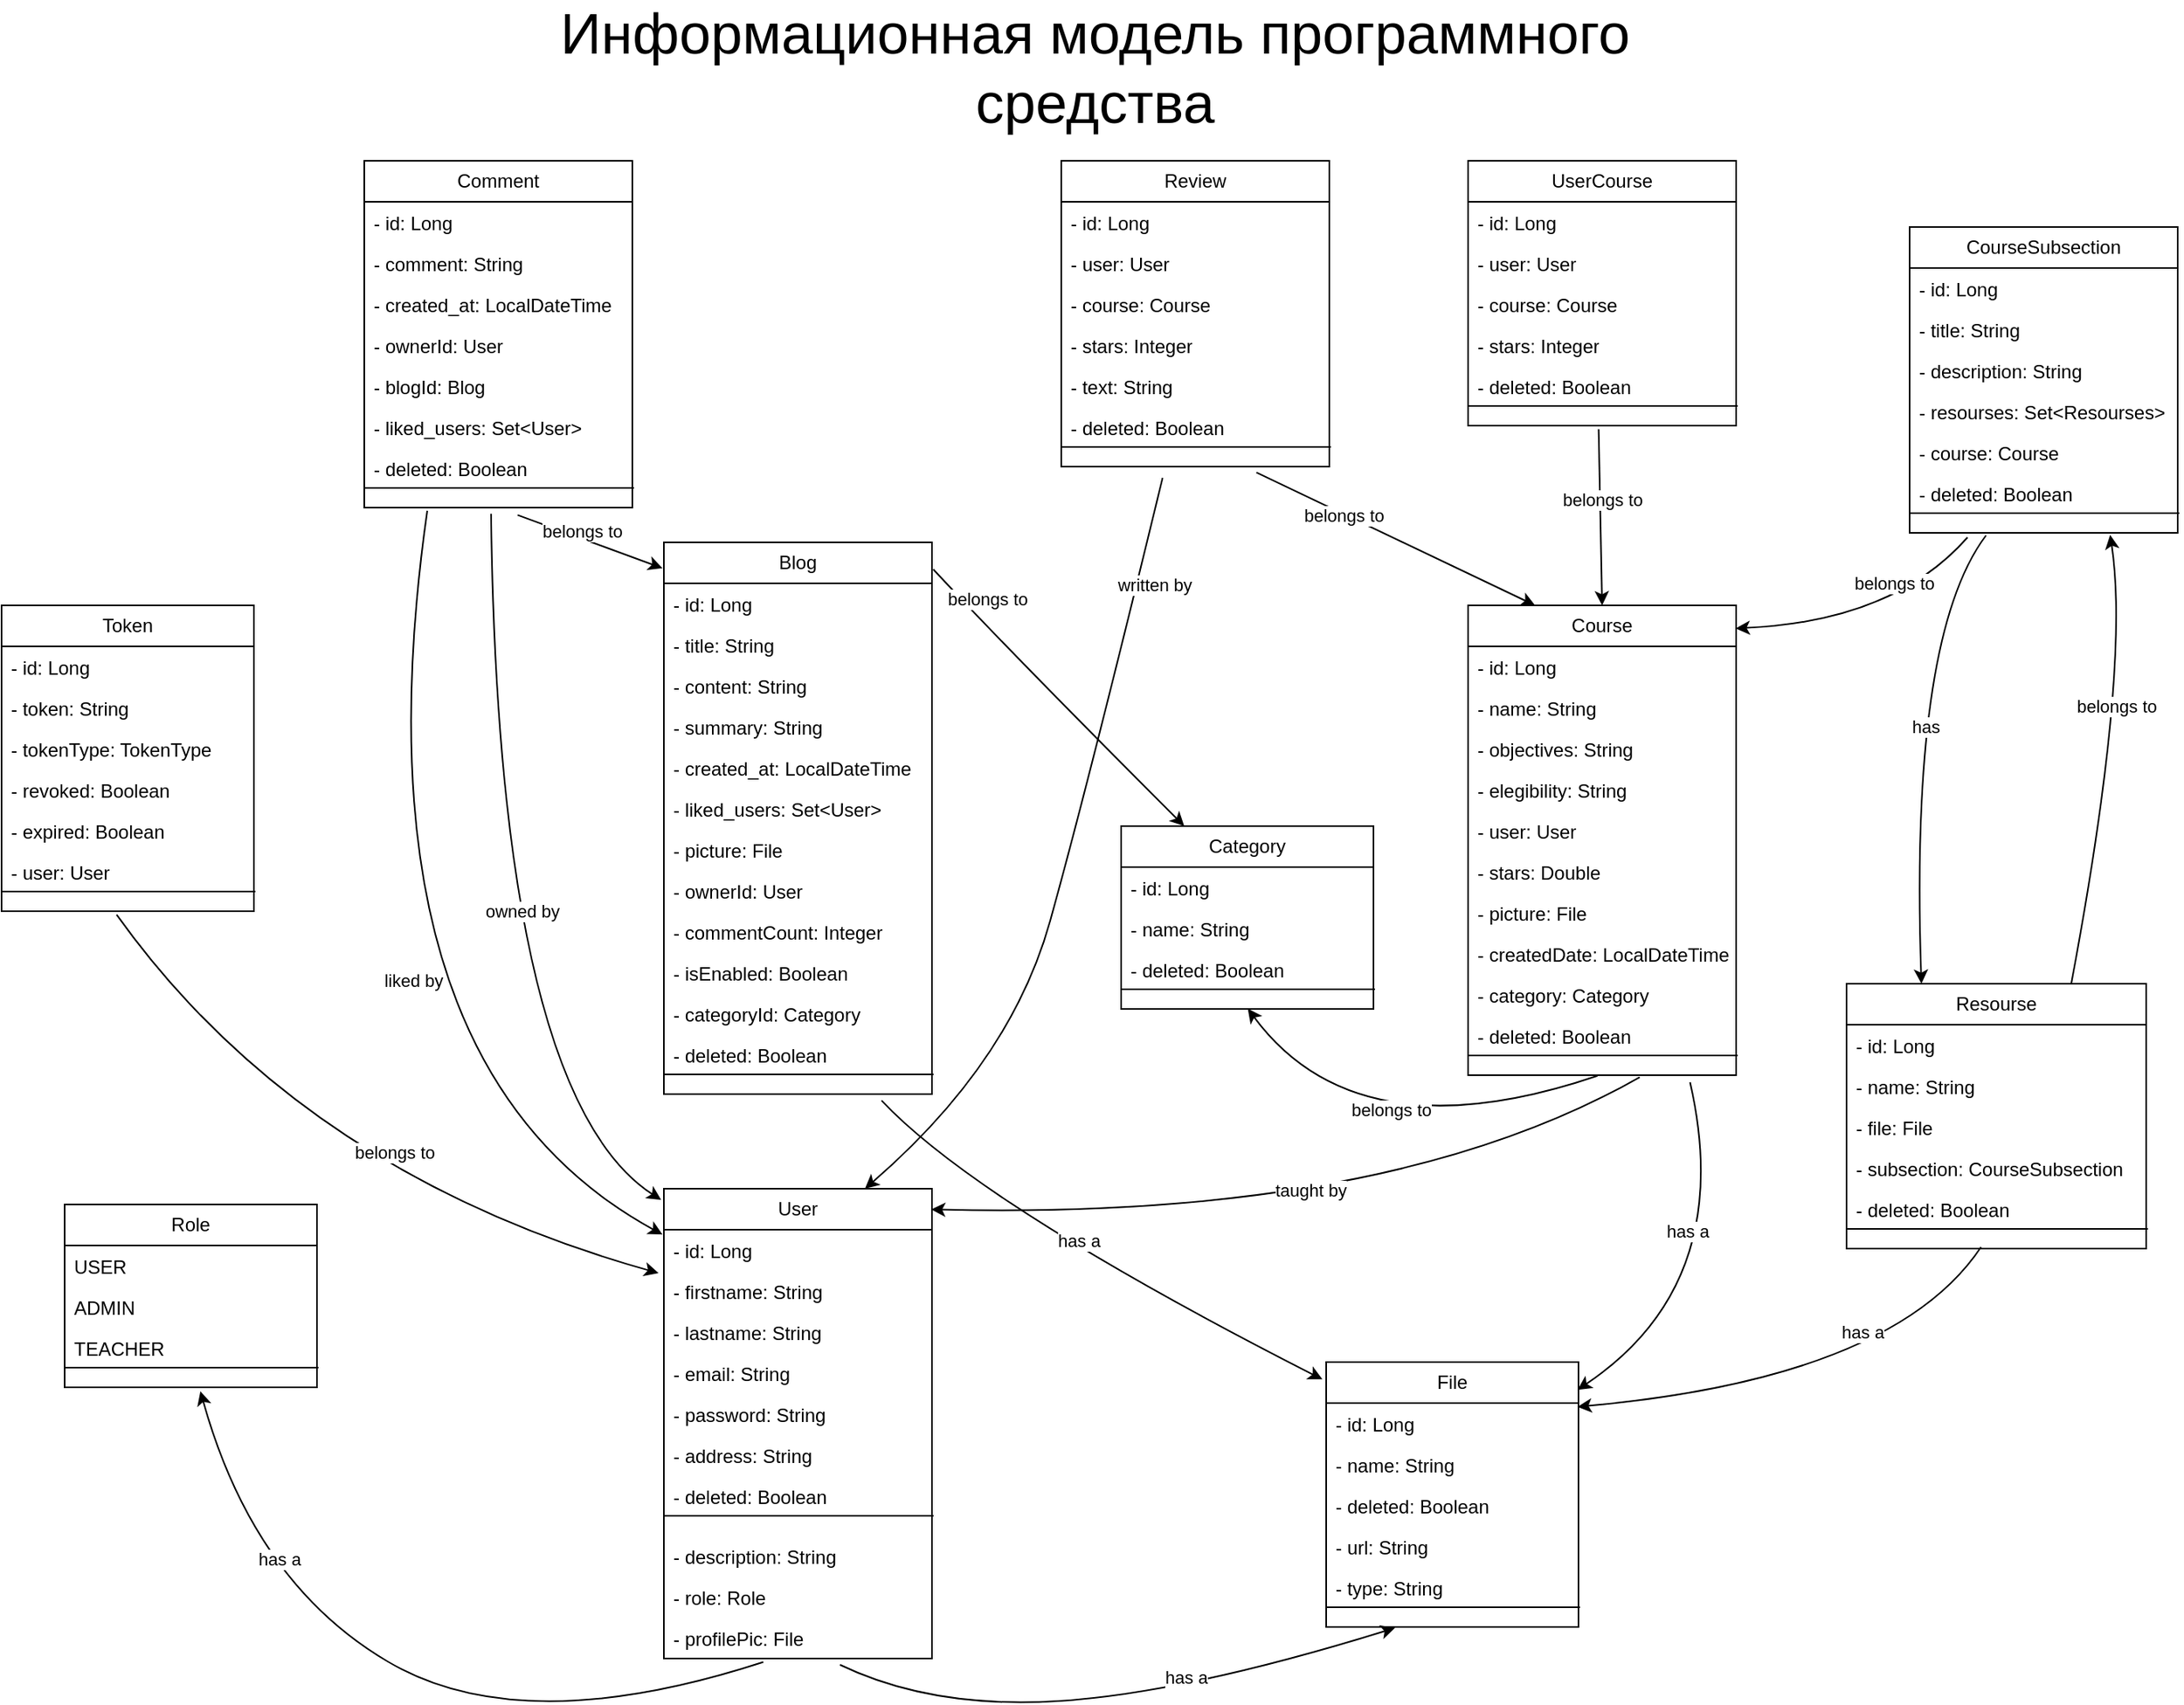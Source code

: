 <mxfile version="24.1.0" type="device">
  <diagram name="Страница — 1" id="KD67WyIvMAkfZxqNQAzJ">
    <mxGraphModel dx="-4707" dy="2298" grid="1" gridSize="10" guides="1" tooltips="1" connect="1" arrows="1" fold="1" page="1" pageScale="1" pageWidth="1654" pageHeight="1169" math="0" shadow="0">
      <root>
        <mxCell id="0" />
        <mxCell id="1" parent="0" />
        <mxCell id="im8YS5Lmia8ZA6nJu8C1-18" value="Comment" style="swimlane;fontStyle=0;childLayout=stackLayout;horizontal=1;startSize=26;fillColor=none;horizontalStack=0;resizeParent=1;resizeParentMax=0;resizeLast=0;collapsible=1;marginBottom=0;whiteSpace=wrap;html=1;" parent="1" vertex="1">
          <mxGeometry x="6980" y="-1042" width="170" height="220" as="geometry" />
        </mxCell>
        <mxCell id="im8YS5Lmia8ZA6nJu8C1-19" value="- id: Long" style="text;strokeColor=none;fillColor=none;align=left;verticalAlign=top;spacingLeft=4;spacingRight=4;overflow=hidden;rotatable=0;points=[[0,0.5],[1,0.5]];portConstraint=eastwest;whiteSpace=wrap;html=1;" parent="im8YS5Lmia8ZA6nJu8C1-18" vertex="1">
          <mxGeometry y="26" width="170" height="26" as="geometry" />
        </mxCell>
        <mxCell id="im8YS5Lmia8ZA6nJu8C1-20" value="- comment: String" style="text;strokeColor=none;fillColor=none;align=left;verticalAlign=top;spacingLeft=4;spacingRight=4;overflow=hidden;rotatable=0;points=[[0,0.5],[1,0.5]];portConstraint=eastwest;whiteSpace=wrap;html=1;" parent="im8YS5Lmia8ZA6nJu8C1-18" vertex="1">
          <mxGeometry y="52" width="170" height="26" as="geometry" />
        </mxCell>
        <mxCell id="im8YS5Lmia8ZA6nJu8C1-21" value="- created_at: LocalDateTime" style="text;strokeColor=none;fillColor=none;align=left;verticalAlign=top;spacingLeft=4;spacingRight=4;overflow=hidden;rotatable=0;points=[[0,0.5],[1,0.5]];portConstraint=eastwest;whiteSpace=wrap;html=1;" parent="im8YS5Lmia8ZA6nJu8C1-18" vertex="1">
          <mxGeometry y="78" width="170" height="26" as="geometry" />
        </mxCell>
        <mxCell id="im8YS5Lmia8ZA6nJu8C1-22" value="- ownerId: User" style="text;strokeColor=none;fillColor=none;align=left;verticalAlign=top;spacingLeft=4;spacingRight=4;overflow=hidden;rotatable=0;points=[[0,0.5],[1,0.5]];portConstraint=eastwest;whiteSpace=wrap;html=1;" parent="im8YS5Lmia8ZA6nJu8C1-18" vertex="1">
          <mxGeometry y="104" width="170" height="26" as="geometry" />
        </mxCell>
        <mxCell id="im8YS5Lmia8ZA6nJu8C1-25" value="- blogId: Blog" style="text;strokeColor=none;fillColor=none;align=left;verticalAlign=top;spacingLeft=4;spacingRight=4;overflow=hidden;rotatable=0;points=[[0,0.5],[1,0.5]];portConstraint=eastwest;whiteSpace=wrap;html=1;" parent="im8YS5Lmia8ZA6nJu8C1-18" vertex="1">
          <mxGeometry y="130" width="170" height="26" as="geometry" />
        </mxCell>
        <mxCell id="im8YS5Lmia8ZA6nJu8C1-26" value="- liked_users: Set&amp;lt;User&amp;gt;" style="text;strokeColor=none;fillColor=none;align=left;verticalAlign=top;spacingLeft=4;spacingRight=4;overflow=hidden;rotatable=0;points=[[0,0.5],[1,0.5]];portConstraint=eastwest;whiteSpace=wrap;html=1;" parent="im8YS5Lmia8ZA6nJu8C1-18" vertex="1">
          <mxGeometry y="156" width="170" height="26" as="geometry" />
        </mxCell>
        <mxCell id="im8YS5Lmia8ZA6nJu8C1-27" value="- deleted: Boolean" style="text;strokeColor=none;fillColor=none;align=left;verticalAlign=top;spacingLeft=4;spacingRight=4;overflow=hidden;rotatable=0;points=[[0,0.5],[1,0.5]];portConstraint=eastwest;whiteSpace=wrap;html=1;" parent="im8YS5Lmia8ZA6nJu8C1-18" vertex="1">
          <mxGeometry y="182" width="170" height="26" as="geometry" />
        </mxCell>
        <mxCell id="im8YS5Lmia8ZA6nJu8C1-143" value="&amp;nbsp;" style="text;strokeColor=none;fillColor=none;align=left;verticalAlign=top;spacingLeft=4;spacingRight=4;overflow=hidden;rotatable=0;points=[[0,0.5],[1,0.5]];portConstraint=eastwest;whiteSpace=wrap;html=1;" parent="im8YS5Lmia8ZA6nJu8C1-18" vertex="1">
          <mxGeometry y="208" width="170" height="12" as="geometry" />
        </mxCell>
        <mxCell id="im8YS5Lmia8ZA6nJu8C1-144" value="" style="endArrow=none;html=1;rounded=0;exitX=-0.001;exitY=-0.045;exitDx=0;exitDy=0;exitPerimeter=0;entryX=1.006;entryY=-0.045;entryDx=0;entryDy=0;entryPerimeter=0;" parent="im8YS5Lmia8ZA6nJu8C1-18" source="im8YS5Lmia8ZA6nJu8C1-143" target="im8YS5Lmia8ZA6nJu8C1-143" edge="1">
          <mxGeometry width="50" height="50" relative="1" as="geometry">
            <mxPoint x="110" y="100" as="sourcePoint" />
            <mxPoint x="160" y="50" as="targetPoint" />
          </mxGeometry>
        </mxCell>
        <mxCell id="im8YS5Lmia8ZA6nJu8C1-140" value="&lt;span style=&quot;font-size: 36px;&quot;&gt;Информационная модель программного средства&lt;/span&gt;" style="text;html=1;align=center;verticalAlign=middle;whiteSpace=wrap;rounded=0;" parent="1" vertex="1">
          <mxGeometry x="7080" y="-1116" width="727" height="30" as="geometry" />
        </mxCell>
        <mxCell id="im8YS5Lmia8ZA6nJu8C1-145" value="Token" style="swimlane;fontStyle=0;childLayout=stackLayout;horizontal=1;startSize=26;fillColor=none;horizontalStack=0;resizeParent=1;resizeParentMax=0;resizeLast=0;collapsible=1;marginBottom=0;whiteSpace=wrap;html=1;" parent="1" vertex="1">
          <mxGeometry x="6750" y="-760" width="160" height="194" as="geometry" />
        </mxCell>
        <mxCell id="im8YS5Lmia8ZA6nJu8C1-146" value="- id: Long" style="text;strokeColor=none;fillColor=none;align=left;verticalAlign=top;spacingLeft=4;spacingRight=4;overflow=hidden;rotatable=0;points=[[0,0.5],[1,0.5]];portConstraint=eastwest;whiteSpace=wrap;html=1;" parent="im8YS5Lmia8ZA6nJu8C1-145" vertex="1">
          <mxGeometry y="26" width="160" height="26" as="geometry" />
        </mxCell>
        <mxCell id="im8YS5Lmia8ZA6nJu8C1-147" value="- token: String" style="text;strokeColor=none;fillColor=none;align=left;verticalAlign=top;spacingLeft=4;spacingRight=4;overflow=hidden;rotatable=0;points=[[0,0.5],[1,0.5]];portConstraint=eastwest;whiteSpace=wrap;html=1;" parent="im8YS5Lmia8ZA6nJu8C1-145" vertex="1">
          <mxGeometry y="52" width="160" height="26" as="geometry" />
        </mxCell>
        <mxCell id="im8YS5Lmia8ZA6nJu8C1-148" value="- tokenType: TokenType" style="text;strokeColor=none;fillColor=none;align=left;verticalAlign=top;spacingLeft=4;spacingRight=4;overflow=hidden;rotatable=0;points=[[0,0.5],[1,0.5]];portConstraint=eastwest;whiteSpace=wrap;html=1;" parent="im8YS5Lmia8ZA6nJu8C1-145" vertex="1">
          <mxGeometry y="78" width="160" height="26" as="geometry" />
        </mxCell>
        <mxCell id="im8YS5Lmia8ZA6nJu8C1-149" value="- revoked: Boolean" style="text;strokeColor=none;fillColor=none;align=left;verticalAlign=top;spacingLeft=4;spacingRight=4;overflow=hidden;rotatable=0;points=[[0,0.5],[1,0.5]];portConstraint=eastwest;whiteSpace=wrap;html=1;" parent="im8YS5Lmia8ZA6nJu8C1-145" vertex="1">
          <mxGeometry y="104" width="160" height="26" as="geometry" />
        </mxCell>
        <mxCell id="im8YS5Lmia8ZA6nJu8C1-150" value="- expired: Boolean" style="text;strokeColor=none;fillColor=none;align=left;verticalAlign=top;spacingLeft=4;spacingRight=4;overflow=hidden;rotatable=0;points=[[0,0.5],[1,0.5]];portConstraint=eastwest;whiteSpace=wrap;html=1;" parent="im8YS5Lmia8ZA6nJu8C1-145" vertex="1">
          <mxGeometry y="130" width="160" height="26" as="geometry" />
        </mxCell>
        <mxCell id="im8YS5Lmia8ZA6nJu8C1-151" value="- user: User" style="text;strokeColor=none;fillColor=none;align=left;verticalAlign=top;spacingLeft=4;spacingRight=4;overflow=hidden;rotatable=0;points=[[0,0.5],[1,0.5]];portConstraint=eastwest;whiteSpace=wrap;html=1;" parent="im8YS5Lmia8ZA6nJu8C1-145" vertex="1">
          <mxGeometry y="156" width="160" height="26" as="geometry" />
        </mxCell>
        <mxCell id="im8YS5Lmia8ZA6nJu8C1-153" value="&amp;nbsp;" style="text;strokeColor=none;fillColor=none;align=left;verticalAlign=top;spacingLeft=4;spacingRight=4;overflow=hidden;rotatable=0;points=[[0,0.5],[1,0.5]];portConstraint=eastwest;whiteSpace=wrap;html=1;" parent="im8YS5Lmia8ZA6nJu8C1-145" vertex="1">
          <mxGeometry y="182" width="160" height="12" as="geometry" />
        </mxCell>
        <mxCell id="im8YS5Lmia8ZA6nJu8C1-154" value="" style="endArrow=none;html=1;rounded=0;exitX=-0.001;exitY=-0.045;exitDx=0;exitDy=0;exitPerimeter=0;entryX=1.006;entryY=-0.045;entryDx=0;entryDy=0;entryPerimeter=0;" parent="im8YS5Lmia8ZA6nJu8C1-145" source="im8YS5Lmia8ZA6nJu8C1-153" target="im8YS5Lmia8ZA6nJu8C1-153" edge="1">
          <mxGeometry width="50" height="50" relative="1" as="geometry">
            <mxPoint x="110" y="100" as="sourcePoint" />
            <mxPoint x="160" y="50" as="targetPoint" />
          </mxGeometry>
        </mxCell>
        <mxCell id="im8YS5Lmia8ZA6nJu8C1-156" value="Blog" style="swimlane;fontStyle=0;childLayout=stackLayout;horizontal=1;startSize=26;fillColor=none;horizontalStack=0;resizeParent=1;resizeParentMax=0;resizeLast=0;collapsible=1;marginBottom=0;whiteSpace=wrap;html=1;" parent="1" vertex="1">
          <mxGeometry x="7170" y="-800" width="170" height="350" as="geometry" />
        </mxCell>
        <mxCell id="im8YS5Lmia8ZA6nJu8C1-157" value="- id: Long" style="text;strokeColor=none;fillColor=none;align=left;verticalAlign=top;spacingLeft=4;spacingRight=4;overflow=hidden;rotatable=0;points=[[0,0.5],[1,0.5]];portConstraint=eastwest;whiteSpace=wrap;html=1;" parent="im8YS5Lmia8ZA6nJu8C1-156" vertex="1">
          <mxGeometry y="26" width="170" height="26" as="geometry" />
        </mxCell>
        <mxCell id="im8YS5Lmia8ZA6nJu8C1-158" value="- title: String" style="text;strokeColor=none;fillColor=none;align=left;verticalAlign=top;spacingLeft=4;spacingRight=4;overflow=hidden;rotatable=0;points=[[0,0.5],[1,0.5]];portConstraint=eastwest;whiteSpace=wrap;html=1;" parent="im8YS5Lmia8ZA6nJu8C1-156" vertex="1">
          <mxGeometry y="52" width="170" height="26" as="geometry" />
        </mxCell>
        <mxCell id="im8YS5Lmia8ZA6nJu8C1-159" value="- content: String" style="text;strokeColor=none;fillColor=none;align=left;verticalAlign=top;spacingLeft=4;spacingRight=4;overflow=hidden;rotatable=0;points=[[0,0.5],[1,0.5]];portConstraint=eastwest;whiteSpace=wrap;html=1;" parent="im8YS5Lmia8ZA6nJu8C1-156" vertex="1">
          <mxGeometry y="78" width="170" height="26" as="geometry" />
        </mxCell>
        <mxCell id="im8YS5Lmia8ZA6nJu8C1-160" value="- summary: String" style="text;strokeColor=none;fillColor=none;align=left;verticalAlign=top;spacingLeft=4;spacingRight=4;overflow=hidden;rotatable=0;points=[[0,0.5],[1,0.5]];portConstraint=eastwest;whiteSpace=wrap;html=1;" parent="im8YS5Lmia8ZA6nJu8C1-156" vertex="1">
          <mxGeometry y="104" width="170" height="26" as="geometry" />
        </mxCell>
        <mxCell id="im8YS5Lmia8ZA6nJu8C1-161" value="- created_at: LocalDateTime" style="text;strokeColor=none;fillColor=none;align=left;verticalAlign=top;spacingLeft=4;spacingRight=4;overflow=hidden;rotatable=0;points=[[0,0.5],[1,0.5]];portConstraint=eastwest;whiteSpace=wrap;html=1;" parent="im8YS5Lmia8ZA6nJu8C1-156" vertex="1">
          <mxGeometry y="130" width="170" height="26" as="geometry" />
        </mxCell>
        <mxCell id="im8YS5Lmia8ZA6nJu8C1-162" value="- liked_users: Set&amp;lt;User&amp;gt;" style="text;strokeColor=none;fillColor=none;align=left;verticalAlign=top;spacingLeft=4;spacingRight=4;overflow=hidden;rotatable=0;points=[[0,0.5],[1,0.5]];portConstraint=eastwest;whiteSpace=wrap;html=1;" parent="im8YS5Lmia8ZA6nJu8C1-156" vertex="1">
          <mxGeometry y="156" width="170" height="26" as="geometry" />
        </mxCell>
        <mxCell id="im8YS5Lmia8ZA6nJu8C1-166" value="- picture: File" style="text;strokeColor=none;fillColor=none;align=left;verticalAlign=top;spacingLeft=4;spacingRight=4;overflow=hidden;rotatable=0;points=[[0,0.5],[1,0.5]];portConstraint=eastwest;whiteSpace=wrap;html=1;" parent="im8YS5Lmia8ZA6nJu8C1-156" vertex="1">
          <mxGeometry y="182" width="170" height="26" as="geometry" />
        </mxCell>
        <mxCell id="im8YS5Lmia8ZA6nJu8C1-167" value="- ownerId: User" style="text;strokeColor=none;fillColor=none;align=left;verticalAlign=top;spacingLeft=4;spacingRight=4;overflow=hidden;rotatable=0;points=[[0,0.5],[1,0.5]];portConstraint=eastwest;whiteSpace=wrap;html=1;" parent="im8YS5Lmia8ZA6nJu8C1-156" vertex="1">
          <mxGeometry y="208" width="170" height="26" as="geometry" />
        </mxCell>
        <mxCell id="im8YS5Lmia8ZA6nJu8C1-170" value="- commentCount: Integer" style="text;strokeColor=none;fillColor=none;align=left;verticalAlign=top;spacingLeft=4;spacingRight=4;overflow=hidden;rotatable=0;points=[[0,0.5],[1,0.5]];portConstraint=eastwest;whiteSpace=wrap;html=1;" parent="im8YS5Lmia8ZA6nJu8C1-156" vertex="1">
          <mxGeometry y="234" width="170" height="26" as="geometry" />
        </mxCell>
        <mxCell id="im8YS5Lmia8ZA6nJu8C1-169" value="- isEnabled: Boolean" style="text;strokeColor=none;fillColor=none;align=left;verticalAlign=top;spacingLeft=4;spacingRight=4;overflow=hidden;rotatable=0;points=[[0,0.5],[1,0.5]];portConstraint=eastwest;whiteSpace=wrap;html=1;" parent="im8YS5Lmia8ZA6nJu8C1-156" vertex="1">
          <mxGeometry y="260" width="170" height="26" as="geometry" />
        </mxCell>
        <mxCell id="im8YS5Lmia8ZA6nJu8C1-168" value="- categoryId: Category" style="text;strokeColor=none;fillColor=none;align=left;verticalAlign=top;spacingLeft=4;spacingRight=4;overflow=hidden;rotatable=0;points=[[0,0.5],[1,0.5]];portConstraint=eastwest;whiteSpace=wrap;html=1;" parent="im8YS5Lmia8ZA6nJu8C1-156" vertex="1">
          <mxGeometry y="286" width="170" height="26" as="geometry" />
        </mxCell>
        <mxCell id="im8YS5Lmia8ZA6nJu8C1-163" value="- deleted: Boolean" style="text;strokeColor=none;fillColor=none;align=left;verticalAlign=top;spacingLeft=4;spacingRight=4;overflow=hidden;rotatable=0;points=[[0,0.5],[1,0.5]];portConstraint=eastwest;whiteSpace=wrap;html=1;" parent="im8YS5Lmia8ZA6nJu8C1-156" vertex="1">
          <mxGeometry y="312" width="170" height="26" as="geometry" />
        </mxCell>
        <mxCell id="im8YS5Lmia8ZA6nJu8C1-164" value="&amp;nbsp;" style="text;strokeColor=none;fillColor=none;align=left;verticalAlign=top;spacingLeft=4;spacingRight=4;overflow=hidden;rotatable=0;points=[[0,0.5],[1,0.5]];portConstraint=eastwest;whiteSpace=wrap;html=1;" parent="im8YS5Lmia8ZA6nJu8C1-156" vertex="1">
          <mxGeometry y="338" width="170" height="12" as="geometry" />
        </mxCell>
        <mxCell id="im8YS5Lmia8ZA6nJu8C1-165" value="" style="endArrow=none;html=1;rounded=0;exitX=-0.001;exitY=-0.045;exitDx=0;exitDy=0;exitPerimeter=0;entryX=1.006;entryY=-0.045;entryDx=0;entryDy=0;entryPerimeter=0;" parent="im8YS5Lmia8ZA6nJu8C1-156" source="im8YS5Lmia8ZA6nJu8C1-164" target="im8YS5Lmia8ZA6nJu8C1-164" edge="1">
          <mxGeometry width="50" height="50" relative="1" as="geometry">
            <mxPoint x="110" y="100" as="sourcePoint" />
            <mxPoint x="160" y="50" as="targetPoint" />
          </mxGeometry>
        </mxCell>
        <mxCell id="im8YS5Lmia8ZA6nJu8C1-172" value="User" style="swimlane;fontStyle=0;childLayout=stackLayout;horizontal=1;startSize=26;fillColor=none;horizontalStack=0;resizeParent=1;resizeParentMax=0;resizeLast=0;collapsible=1;marginBottom=0;whiteSpace=wrap;html=1;" parent="1" vertex="1">
          <mxGeometry x="7170" y="-390" width="170" height="298" as="geometry" />
        </mxCell>
        <mxCell id="im8YS5Lmia8ZA6nJu8C1-173" value="- id: Long" style="text;strokeColor=none;fillColor=none;align=left;verticalAlign=top;spacingLeft=4;spacingRight=4;overflow=hidden;rotatable=0;points=[[0,0.5],[1,0.5]];portConstraint=eastwest;whiteSpace=wrap;html=1;" parent="im8YS5Lmia8ZA6nJu8C1-172" vertex="1">
          <mxGeometry y="26" width="170" height="26" as="geometry" />
        </mxCell>
        <mxCell id="im8YS5Lmia8ZA6nJu8C1-174" value="- firstname: String" style="text;strokeColor=none;fillColor=none;align=left;verticalAlign=top;spacingLeft=4;spacingRight=4;overflow=hidden;rotatable=0;points=[[0,0.5],[1,0.5]];portConstraint=eastwest;whiteSpace=wrap;html=1;" parent="im8YS5Lmia8ZA6nJu8C1-172" vertex="1">
          <mxGeometry y="52" width="170" height="26" as="geometry" />
        </mxCell>
        <mxCell id="im8YS5Lmia8ZA6nJu8C1-175" value="- lastname: String" style="text;strokeColor=none;fillColor=none;align=left;verticalAlign=top;spacingLeft=4;spacingRight=4;overflow=hidden;rotatable=0;points=[[0,0.5],[1,0.5]];portConstraint=eastwest;whiteSpace=wrap;html=1;" parent="im8YS5Lmia8ZA6nJu8C1-172" vertex="1">
          <mxGeometry y="78" width="170" height="26" as="geometry" />
        </mxCell>
        <mxCell id="im8YS5Lmia8ZA6nJu8C1-176" value="- email: String" style="text;strokeColor=none;fillColor=none;align=left;verticalAlign=top;spacingLeft=4;spacingRight=4;overflow=hidden;rotatable=0;points=[[0,0.5],[1,0.5]];portConstraint=eastwest;whiteSpace=wrap;html=1;" parent="im8YS5Lmia8ZA6nJu8C1-172" vertex="1">
          <mxGeometry y="104" width="170" height="26" as="geometry" />
        </mxCell>
        <mxCell id="im8YS5Lmia8ZA6nJu8C1-177" value="- password: String" style="text;strokeColor=none;fillColor=none;align=left;verticalAlign=top;spacingLeft=4;spacingRight=4;overflow=hidden;rotatable=0;points=[[0,0.5],[1,0.5]];portConstraint=eastwest;whiteSpace=wrap;html=1;" parent="im8YS5Lmia8ZA6nJu8C1-172" vertex="1">
          <mxGeometry y="130" width="170" height="26" as="geometry" />
        </mxCell>
        <mxCell id="im8YS5Lmia8ZA6nJu8C1-178" value="- address: String" style="text;strokeColor=none;fillColor=none;align=left;verticalAlign=top;spacingLeft=4;spacingRight=4;overflow=hidden;rotatable=0;points=[[0,0.5],[1,0.5]];portConstraint=eastwest;whiteSpace=wrap;html=1;" parent="im8YS5Lmia8ZA6nJu8C1-172" vertex="1">
          <mxGeometry y="156" width="170" height="26" as="geometry" />
        </mxCell>
        <mxCell id="im8YS5Lmia8ZA6nJu8C1-179" value="- deleted: Boolean" style="text;strokeColor=none;fillColor=none;align=left;verticalAlign=top;spacingLeft=4;spacingRight=4;overflow=hidden;rotatable=0;points=[[0,0.5],[1,0.5]];portConstraint=eastwest;whiteSpace=wrap;html=1;" parent="im8YS5Lmia8ZA6nJu8C1-172" vertex="1">
          <mxGeometry y="182" width="170" height="26" as="geometry" />
        </mxCell>
        <mxCell id="im8YS5Lmia8ZA6nJu8C1-180" value="&amp;nbsp;" style="text;strokeColor=none;fillColor=none;align=left;verticalAlign=top;spacingLeft=4;spacingRight=4;overflow=hidden;rotatable=0;points=[[0,0.5],[1,0.5]];portConstraint=eastwest;whiteSpace=wrap;html=1;" parent="im8YS5Lmia8ZA6nJu8C1-172" vertex="1">
          <mxGeometry y="208" width="170" height="12" as="geometry" />
        </mxCell>
        <mxCell id="im8YS5Lmia8ZA6nJu8C1-181" value="" style="endArrow=none;html=1;rounded=0;exitX=-0.001;exitY=-0.045;exitDx=0;exitDy=0;exitPerimeter=0;entryX=1.006;entryY=-0.045;entryDx=0;entryDy=0;entryPerimeter=0;" parent="im8YS5Lmia8ZA6nJu8C1-172" source="im8YS5Lmia8ZA6nJu8C1-180" target="im8YS5Lmia8ZA6nJu8C1-180" edge="1">
          <mxGeometry width="50" height="50" relative="1" as="geometry">
            <mxPoint x="110" y="100" as="sourcePoint" />
            <mxPoint x="160" y="50" as="targetPoint" />
          </mxGeometry>
        </mxCell>
        <mxCell id="im8YS5Lmia8ZA6nJu8C1-182" value="- description: String" style="text;strokeColor=none;fillColor=none;align=left;verticalAlign=top;spacingLeft=4;spacingRight=4;overflow=hidden;rotatable=0;points=[[0,0.5],[1,0.5]];portConstraint=eastwest;whiteSpace=wrap;html=1;" parent="im8YS5Lmia8ZA6nJu8C1-172" vertex="1">
          <mxGeometry y="220" width="170" height="26" as="geometry" />
        </mxCell>
        <mxCell id="im8YS5Lmia8ZA6nJu8C1-183" value="- role: Role" style="text;strokeColor=none;fillColor=none;align=left;verticalAlign=top;spacingLeft=4;spacingRight=4;overflow=hidden;rotatable=0;points=[[0,0.5],[1,0.5]];portConstraint=eastwest;whiteSpace=wrap;html=1;" parent="im8YS5Lmia8ZA6nJu8C1-172" vertex="1">
          <mxGeometry y="246" width="170" height="26" as="geometry" />
        </mxCell>
        <mxCell id="im8YS5Lmia8ZA6nJu8C1-184" value="- profilePic: File" style="text;strokeColor=none;fillColor=none;align=left;verticalAlign=top;spacingLeft=4;spacingRight=4;overflow=hidden;rotatable=0;points=[[0,0.5],[1,0.5]];portConstraint=eastwest;whiteSpace=wrap;html=1;" parent="im8YS5Lmia8ZA6nJu8C1-172" vertex="1">
          <mxGeometry y="272" width="170" height="26" as="geometry" />
        </mxCell>
        <mxCell id="im8YS5Lmia8ZA6nJu8C1-185" value="Review" style="swimlane;fontStyle=0;childLayout=stackLayout;horizontal=1;startSize=26;fillColor=none;horizontalStack=0;resizeParent=1;resizeParentMax=0;resizeLast=0;collapsible=1;marginBottom=0;whiteSpace=wrap;html=1;" parent="1" vertex="1">
          <mxGeometry x="7422" y="-1042" width="170" height="194" as="geometry" />
        </mxCell>
        <mxCell id="im8YS5Lmia8ZA6nJu8C1-186" value="- id: Long" style="text;strokeColor=none;fillColor=none;align=left;verticalAlign=top;spacingLeft=4;spacingRight=4;overflow=hidden;rotatable=0;points=[[0,0.5],[1,0.5]];portConstraint=eastwest;whiteSpace=wrap;html=1;" parent="im8YS5Lmia8ZA6nJu8C1-185" vertex="1">
          <mxGeometry y="26" width="170" height="26" as="geometry" />
        </mxCell>
        <mxCell id="im8YS5Lmia8ZA6nJu8C1-187" value="- user: User" style="text;strokeColor=none;fillColor=none;align=left;verticalAlign=top;spacingLeft=4;spacingRight=4;overflow=hidden;rotatable=0;points=[[0,0.5],[1,0.5]];portConstraint=eastwest;whiteSpace=wrap;html=1;" parent="im8YS5Lmia8ZA6nJu8C1-185" vertex="1">
          <mxGeometry y="52" width="170" height="26" as="geometry" />
        </mxCell>
        <mxCell id="im8YS5Lmia8ZA6nJu8C1-188" value="- course: Course" style="text;strokeColor=none;fillColor=none;align=left;verticalAlign=top;spacingLeft=4;spacingRight=4;overflow=hidden;rotatable=0;points=[[0,0.5],[1,0.5]];portConstraint=eastwest;whiteSpace=wrap;html=1;" parent="im8YS5Lmia8ZA6nJu8C1-185" vertex="1">
          <mxGeometry y="78" width="170" height="26" as="geometry" />
        </mxCell>
        <mxCell id="im8YS5Lmia8ZA6nJu8C1-189" value="- stars: Integer" style="text;strokeColor=none;fillColor=none;align=left;verticalAlign=top;spacingLeft=4;spacingRight=4;overflow=hidden;rotatable=0;points=[[0,0.5],[1,0.5]];portConstraint=eastwest;whiteSpace=wrap;html=1;" parent="im8YS5Lmia8ZA6nJu8C1-185" vertex="1">
          <mxGeometry y="104" width="170" height="26" as="geometry" />
        </mxCell>
        <mxCell id="im8YS5Lmia8ZA6nJu8C1-190" value="- text: String" style="text;strokeColor=none;fillColor=none;align=left;verticalAlign=top;spacingLeft=4;spacingRight=4;overflow=hidden;rotatable=0;points=[[0,0.5],[1,0.5]];portConstraint=eastwest;whiteSpace=wrap;html=1;" parent="im8YS5Lmia8ZA6nJu8C1-185" vertex="1">
          <mxGeometry y="130" width="170" height="26" as="geometry" />
        </mxCell>
        <mxCell id="im8YS5Lmia8ZA6nJu8C1-192" value="- deleted: Boolean" style="text;strokeColor=none;fillColor=none;align=left;verticalAlign=top;spacingLeft=4;spacingRight=4;overflow=hidden;rotatable=0;points=[[0,0.5],[1,0.5]];portConstraint=eastwest;whiteSpace=wrap;html=1;" parent="im8YS5Lmia8ZA6nJu8C1-185" vertex="1">
          <mxGeometry y="156" width="170" height="26" as="geometry" />
        </mxCell>
        <mxCell id="im8YS5Lmia8ZA6nJu8C1-193" value="&amp;nbsp;" style="text;strokeColor=none;fillColor=none;align=left;verticalAlign=top;spacingLeft=4;spacingRight=4;overflow=hidden;rotatable=0;points=[[0,0.5],[1,0.5]];portConstraint=eastwest;whiteSpace=wrap;html=1;" parent="im8YS5Lmia8ZA6nJu8C1-185" vertex="1">
          <mxGeometry y="182" width="170" height="12" as="geometry" />
        </mxCell>
        <mxCell id="im8YS5Lmia8ZA6nJu8C1-194" value="" style="endArrow=none;html=1;rounded=0;exitX=-0.001;exitY=-0.045;exitDx=0;exitDy=0;exitPerimeter=0;entryX=1.006;entryY=-0.045;entryDx=0;entryDy=0;entryPerimeter=0;" parent="im8YS5Lmia8ZA6nJu8C1-185" source="im8YS5Lmia8ZA6nJu8C1-193" target="im8YS5Lmia8ZA6nJu8C1-193" edge="1">
          <mxGeometry width="50" height="50" relative="1" as="geometry">
            <mxPoint x="110" y="100" as="sourcePoint" />
            <mxPoint x="160" y="50" as="targetPoint" />
          </mxGeometry>
        </mxCell>
        <mxCell id="im8YS5Lmia8ZA6nJu8C1-195" value="UserCourse" style="swimlane;fontStyle=0;childLayout=stackLayout;horizontal=1;startSize=26;fillColor=none;horizontalStack=0;resizeParent=1;resizeParentMax=0;resizeLast=0;collapsible=1;marginBottom=0;whiteSpace=wrap;html=1;" parent="1" vertex="1">
          <mxGeometry x="7680" y="-1042" width="170" height="168" as="geometry" />
        </mxCell>
        <mxCell id="im8YS5Lmia8ZA6nJu8C1-196" value="- id: Long" style="text;strokeColor=none;fillColor=none;align=left;verticalAlign=top;spacingLeft=4;spacingRight=4;overflow=hidden;rotatable=0;points=[[0,0.5],[1,0.5]];portConstraint=eastwest;whiteSpace=wrap;html=1;" parent="im8YS5Lmia8ZA6nJu8C1-195" vertex="1">
          <mxGeometry y="26" width="170" height="26" as="geometry" />
        </mxCell>
        <mxCell id="im8YS5Lmia8ZA6nJu8C1-197" value="- user: User" style="text;strokeColor=none;fillColor=none;align=left;verticalAlign=top;spacingLeft=4;spacingRight=4;overflow=hidden;rotatable=0;points=[[0,0.5],[1,0.5]];portConstraint=eastwest;whiteSpace=wrap;html=1;" parent="im8YS5Lmia8ZA6nJu8C1-195" vertex="1">
          <mxGeometry y="52" width="170" height="26" as="geometry" />
        </mxCell>
        <mxCell id="im8YS5Lmia8ZA6nJu8C1-198" value="- course: Course" style="text;strokeColor=none;fillColor=none;align=left;verticalAlign=top;spacingLeft=4;spacingRight=4;overflow=hidden;rotatable=0;points=[[0,0.5],[1,0.5]];portConstraint=eastwest;whiteSpace=wrap;html=1;" parent="im8YS5Lmia8ZA6nJu8C1-195" vertex="1">
          <mxGeometry y="78" width="170" height="26" as="geometry" />
        </mxCell>
        <mxCell id="im8YS5Lmia8ZA6nJu8C1-199" value="- stars: Integer" style="text;strokeColor=none;fillColor=none;align=left;verticalAlign=top;spacingLeft=4;spacingRight=4;overflow=hidden;rotatable=0;points=[[0,0.5],[1,0.5]];portConstraint=eastwest;whiteSpace=wrap;html=1;" parent="im8YS5Lmia8ZA6nJu8C1-195" vertex="1">
          <mxGeometry y="104" width="170" height="26" as="geometry" />
        </mxCell>
        <mxCell id="im8YS5Lmia8ZA6nJu8C1-201" value="- deleted: Boolean" style="text;strokeColor=none;fillColor=none;align=left;verticalAlign=top;spacingLeft=4;spacingRight=4;overflow=hidden;rotatable=0;points=[[0,0.5],[1,0.5]];portConstraint=eastwest;whiteSpace=wrap;html=1;" parent="im8YS5Lmia8ZA6nJu8C1-195" vertex="1">
          <mxGeometry y="130" width="170" height="26" as="geometry" />
        </mxCell>
        <mxCell id="im8YS5Lmia8ZA6nJu8C1-202" value="&amp;nbsp;" style="text;strokeColor=none;fillColor=none;align=left;verticalAlign=top;spacingLeft=4;spacingRight=4;overflow=hidden;rotatable=0;points=[[0,0.5],[1,0.5]];portConstraint=eastwest;whiteSpace=wrap;html=1;" parent="im8YS5Lmia8ZA6nJu8C1-195" vertex="1">
          <mxGeometry y="156" width="170" height="12" as="geometry" />
        </mxCell>
        <mxCell id="im8YS5Lmia8ZA6nJu8C1-203" value="" style="endArrow=none;html=1;rounded=0;exitX=-0.001;exitY=-0.045;exitDx=0;exitDy=0;exitPerimeter=0;entryX=1.006;entryY=-0.045;entryDx=0;entryDy=0;entryPerimeter=0;" parent="im8YS5Lmia8ZA6nJu8C1-195" source="im8YS5Lmia8ZA6nJu8C1-202" target="im8YS5Lmia8ZA6nJu8C1-202" edge="1">
          <mxGeometry width="50" height="50" relative="1" as="geometry">
            <mxPoint x="110" y="100" as="sourcePoint" />
            <mxPoint x="160" y="50" as="targetPoint" />
          </mxGeometry>
        </mxCell>
        <mxCell id="im8YS5Lmia8ZA6nJu8C1-204" value="Role" style="swimlane;fontStyle=0;childLayout=stackLayout;horizontal=1;startSize=26;fillColor=none;horizontalStack=0;resizeParent=1;resizeParentMax=0;resizeLast=0;collapsible=1;marginBottom=0;whiteSpace=wrap;html=1;" parent="1" vertex="1">
          <mxGeometry x="6790" y="-380" width="160" height="116" as="geometry" />
        </mxCell>
        <mxCell id="im8YS5Lmia8ZA6nJu8C1-205" value="USER" style="text;strokeColor=none;fillColor=none;align=left;verticalAlign=top;spacingLeft=4;spacingRight=4;overflow=hidden;rotatable=0;points=[[0,0.5],[1,0.5]];portConstraint=eastwest;whiteSpace=wrap;html=1;" parent="im8YS5Lmia8ZA6nJu8C1-204" vertex="1">
          <mxGeometry y="26" width="160" height="26" as="geometry" />
        </mxCell>
        <mxCell id="im8YS5Lmia8ZA6nJu8C1-206" value="ADMIN" style="text;strokeColor=none;fillColor=none;align=left;verticalAlign=top;spacingLeft=4;spacingRight=4;overflow=hidden;rotatable=0;points=[[0,0.5],[1,0.5]];portConstraint=eastwest;whiteSpace=wrap;html=1;" parent="im8YS5Lmia8ZA6nJu8C1-204" vertex="1">
          <mxGeometry y="52" width="160" height="26" as="geometry" />
        </mxCell>
        <mxCell id="im8YS5Lmia8ZA6nJu8C1-207" value="TEACHER" style="text;strokeColor=none;fillColor=none;align=left;verticalAlign=top;spacingLeft=4;spacingRight=4;overflow=hidden;rotatable=0;points=[[0,0.5],[1,0.5]];portConstraint=eastwest;whiteSpace=wrap;html=1;" parent="im8YS5Lmia8ZA6nJu8C1-204" vertex="1">
          <mxGeometry y="78" width="160" height="26" as="geometry" />
        </mxCell>
        <mxCell id="im8YS5Lmia8ZA6nJu8C1-211" value="&amp;nbsp;" style="text;strokeColor=none;fillColor=none;align=left;verticalAlign=top;spacingLeft=4;spacingRight=4;overflow=hidden;rotatable=0;points=[[0,0.5],[1,0.5]];portConstraint=eastwest;whiteSpace=wrap;html=1;" parent="im8YS5Lmia8ZA6nJu8C1-204" vertex="1">
          <mxGeometry y="104" width="160" height="12" as="geometry" />
        </mxCell>
        <mxCell id="im8YS5Lmia8ZA6nJu8C1-212" value="" style="endArrow=none;html=1;rounded=0;exitX=-0.001;exitY=-0.045;exitDx=0;exitDy=0;exitPerimeter=0;entryX=1.006;entryY=-0.045;entryDx=0;entryDy=0;entryPerimeter=0;" parent="im8YS5Lmia8ZA6nJu8C1-204" source="im8YS5Lmia8ZA6nJu8C1-211" target="im8YS5Lmia8ZA6nJu8C1-211" edge="1">
          <mxGeometry width="50" height="50" relative="1" as="geometry">
            <mxPoint x="110" y="100" as="sourcePoint" />
            <mxPoint x="160" y="50" as="targetPoint" />
          </mxGeometry>
        </mxCell>
        <mxCell id="im8YS5Lmia8ZA6nJu8C1-213" value="Course" style="swimlane;fontStyle=0;childLayout=stackLayout;horizontal=1;startSize=26;fillColor=none;horizontalStack=0;resizeParent=1;resizeParentMax=0;resizeLast=0;collapsible=1;marginBottom=0;whiteSpace=wrap;html=1;" parent="1" vertex="1">
          <mxGeometry x="7680" y="-760" width="170" height="298" as="geometry" />
        </mxCell>
        <mxCell id="im8YS5Lmia8ZA6nJu8C1-214" value="- id: Long" style="text;strokeColor=none;fillColor=none;align=left;verticalAlign=top;spacingLeft=4;spacingRight=4;overflow=hidden;rotatable=0;points=[[0,0.5],[1,0.5]];portConstraint=eastwest;whiteSpace=wrap;html=1;" parent="im8YS5Lmia8ZA6nJu8C1-213" vertex="1">
          <mxGeometry y="26" width="170" height="26" as="geometry" />
        </mxCell>
        <mxCell id="im8YS5Lmia8ZA6nJu8C1-215" value="- name: String" style="text;strokeColor=none;fillColor=none;align=left;verticalAlign=top;spacingLeft=4;spacingRight=4;overflow=hidden;rotatable=0;points=[[0,0.5],[1,0.5]];portConstraint=eastwest;whiteSpace=wrap;html=1;" parent="im8YS5Lmia8ZA6nJu8C1-213" vertex="1">
          <mxGeometry y="52" width="170" height="26" as="geometry" />
        </mxCell>
        <mxCell id="im8YS5Lmia8ZA6nJu8C1-216" value="- objectives: String" style="text;strokeColor=none;fillColor=none;align=left;verticalAlign=top;spacingLeft=4;spacingRight=4;overflow=hidden;rotatable=0;points=[[0,0.5],[1,0.5]];portConstraint=eastwest;whiteSpace=wrap;html=1;" parent="im8YS5Lmia8ZA6nJu8C1-213" vertex="1">
          <mxGeometry y="78" width="170" height="26" as="geometry" />
        </mxCell>
        <mxCell id="im8YS5Lmia8ZA6nJu8C1-217" value="- elegibility: String" style="text;strokeColor=none;fillColor=none;align=left;verticalAlign=top;spacingLeft=4;spacingRight=4;overflow=hidden;rotatable=0;points=[[0,0.5],[1,0.5]];portConstraint=eastwest;whiteSpace=wrap;html=1;" parent="im8YS5Lmia8ZA6nJu8C1-213" vertex="1">
          <mxGeometry y="104" width="170" height="26" as="geometry" />
        </mxCell>
        <mxCell id="im8YS5Lmia8ZA6nJu8C1-218" value="- user: User" style="text;strokeColor=none;fillColor=none;align=left;verticalAlign=top;spacingLeft=4;spacingRight=4;overflow=hidden;rotatable=0;points=[[0,0.5],[1,0.5]];portConstraint=eastwest;whiteSpace=wrap;html=1;" parent="im8YS5Lmia8ZA6nJu8C1-213" vertex="1">
          <mxGeometry y="130" width="170" height="26" as="geometry" />
        </mxCell>
        <mxCell id="im8YS5Lmia8ZA6nJu8C1-223" value="- stars: Double" style="text;strokeColor=none;fillColor=none;align=left;verticalAlign=top;spacingLeft=4;spacingRight=4;overflow=hidden;rotatable=0;points=[[0,0.5],[1,0.5]];portConstraint=eastwest;whiteSpace=wrap;html=1;" parent="im8YS5Lmia8ZA6nJu8C1-213" vertex="1">
          <mxGeometry y="156" width="170" height="26" as="geometry" />
        </mxCell>
        <mxCell id="im8YS5Lmia8ZA6nJu8C1-225" value="- picture: File" style="text;strokeColor=none;fillColor=none;align=left;verticalAlign=top;spacingLeft=4;spacingRight=4;overflow=hidden;rotatable=0;points=[[0,0.5],[1,0.5]];portConstraint=eastwest;whiteSpace=wrap;html=1;" parent="im8YS5Lmia8ZA6nJu8C1-213" vertex="1">
          <mxGeometry y="182" width="170" height="26" as="geometry" />
        </mxCell>
        <mxCell id="im8YS5Lmia8ZA6nJu8C1-224" value="- createdDate: LocalDateTime" style="text;strokeColor=none;fillColor=none;align=left;verticalAlign=top;spacingLeft=4;spacingRight=4;overflow=hidden;rotatable=0;points=[[0,0.5],[1,0.5]];portConstraint=eastwest;whiteSpace=wrap;html=1;" parent="im8YS5Lmia8ZA6nJu8C1-213" vertex="1">
          <mxGeometry y="208" width="170" height="26" as="geometry" />
        </mxCell>
        <mxCell id="im8YS5Lmia8ZA6nJu8C1-219" value="- category: Category" style="text;strokeColor=none;fillColor=none;align=left;verticalAlign=top;spacingLeft=4;spacingRight=4;overflow=hidden;rotatable=0;points=[[0,0.5],[1,0.5]];portConstraint=eastwest;whiteSpace=wrap;html=1;" parent="im8YS5Lmia8ZA6nJu8C1-213" vertex="1">
          <mxGeometry y="234" width="170" height="26" as="geometry" />
        </mxCell>
        <mxCell id="im8YS5Lmia8ZA6nJu8C1-220" value="- deleted: Boolean" style="text;strokeColor=none;fillColor=none;align=left;verticalAlign=top;spacingLeft=4;spacingRight=4;overflow=hidden;rotatable=0;points=[[0,0.5],[1,0.5]];portConstraint=eastwest;whiteSpace=wrap;html=1;" parent="im8YS5Lmia8ZA6nJu8C1-213" vertex="1">
          <mxGeometry y="260" width="170" height="26" as="geometry" />
        </mxCell>
        <mxCell id="im8YS5Lmia8ZA6nJu8C1-221" value="&amp;nbsp;" style="text;strokeColor=none;fillColor=none;align=left;verticalAlign=top;spacingLeft=4;spacingRight=4;overflow=hidden;rotatable=0;points=[[0,0.5],[1,0.5]];portConstraint=eastwest;whiteSpace=wrap;html=1;" parent="im8YS5Lmia8ZA6nJu8C1-213" vertex="1">
          <mxGeometry y="286" width="170" height="12" as="geometry" />
        </mxCell>
        <mxCell id="im8YS5Lmia8ZA6nJu8C1-222" value="" style="endArrow=none;html=1;rounded=0;exitX=-0.001;exitY=-0.045;exitDx=0;exitDy=0;exitPerimeter=0;entryX=1.006;entryY=-0.045;entryDx=0;entryDy=0;entryPerimeter=0;" parent="im8YS5Lmia8ZA6nJu8C1-213" source="im8YS5Lmia8ZA6nJu8C1-221" target="im8YS5Lmia8ZA6nJu8C1-221" edge="1">
          <mxGeometry width="50" height="50" relative="1" as="geometry">
            <mxPoint x="110" y="100" as="sourcePoint" />
            <mxPoint x="160" y="50" as="targetPoint" />
          </mxGeometry>
        </mxCell>
        <mxCell id="im8YS5Lmia8ZA6nJu8C1-226" value="Category" style="swimlane;fontStyle=0;childLayout=stackLayout;horizontal=1;startSize=26;fillColor=none;horizontalStack=0;resizeParent=1;resizeParentMax=0;resizeLast=0;collapsible=1;marginBottom=0;whiteSpace=wrap;html=1;" parent="1" vertex="1">
          <mxGeometry x="7460" y="-620" width="160" height="116" as="geometry" />
        </mxCell>
        <mxCell id="im8YS5Lmia8ZA6nJu8C1-227" value="- id: Long" style="text;strokeColor=none;fillColor=none;align=left;verticalAlign=top;spacingLeft=4;spacingRight=4;overflow=hidden;rotatable=0;points=[[0,0.5],[1,0.5]];portConstraint=eastwest;whiteSpace=wrap;html=1;" parent="im8YS5Lmia8ZA6nJu8C1-226" vertex="1">
          <mxGeometry y="26" width="160" height="26" as="geometry" />
        </mxCell>
        <mxCell id="im8YS5Lmia8ZA6nJu8C1-228" value="- name: String" style="text;strokeColor=none;fillColor=none;align=left;verticalAlign=top;spacingLeft=4;spacingRight=4;overflow=hidden;rotatable=0;points=[[0,0.5],[1,0.5]];portConstraint=eastwest;whiteSpace=wrap;html=1;" parent="im8YS5Lmia8ZA6nJu8C1-226" vertex="1">
          <mxGeometry y="52" width="160" height="26" as="geometry" />
        </mxCell>
        <mxCell id="im8YS5Lmia8ZA6nJu8C1-229" value="- deleted: Boolean" style="text;strokeColor=none;fillColor=none;align=left;verticalAlign=top;spacingLeft=4;spacingRight=4;overflow=hidden;rotatable=0;points=[[0,0.5],[1,0.5]];portConstraint=eastwest;whiteSpace=wrap;html=1;" parent="im8YS5Lmia8ZA6nJu8C1-226" vertex="1">
          <mxGeometry y="78" width="160" height="26" as="geometry" />
        </mxCell>
        <mxCell id="im8YS5Lmia8ZA6nJu8C1-230" value="&amp;nbsp;" style="text;strokeColor=none;fillColor=none;align=left;verticalAlign=top;spacingLeft=4;spacingRight=4;overflow=hidden;rotatable=0;points=[[0,0.5],[1,0.5]];portConstraint=eastwest;whiteSpace=wrap;html=1;" parent="im8YS5Lmia8ZA6nJu8C1-226" vertex="1">
          <mxGeometry y="104" width="160" height="12" as="geometry" />
        </mxCell>
        <mxCell id="im8YS5Lmia8ZA6nJu8C1-231" value="" style="endArrow=none;html=1;rounded=0;exitX=-0.001;exitY=-0.045;exitDx=0;exitDy=0;exitPerimeter=0;entryX=1.006;entryY=-0.045;entryDx=0;entryDy=0;entryPerimeter=0;" parent="im8YS5Lmia8ZA6nJu8C1-226" source="im8YS5Lmia8ZA6nJu8C1-230" target="im8YS5Lmia8ZA6nJu8C1-230" edge="1">
          <mxGeometry width="50" height="50" relative="1" as="geometry">
            <mxPoint x="110" y="100" as="sourcePoint" />
            <mxPoint x="160" y="50" as="targetPoint" />
          </mxGeometry>
        </mxCell>
        <mxCell id="im8YS5Lmia8ZA6nJu8C1-232" value="File" style="swimlane;fontStyle=0;childLayout=stackLayout;horizontal=1;startSize=26;fillColor=none;horizontalStack=0;resizeParent=1;resizeParentMax=0;resizeLast=0;collapsible=1;marginBottom=0;whiteSpace=wrap;html=1;" parent="1" vertex="1">
          <mxGeometry x="7590" y="-280" width="160" height="168" as="geometry" />
        </mxCell>
        <mxCell id="im8YS5Lmia8ZA6nJu8C1-233" value="- id: Long" style="text;strokeColor=none;fillColor=none;align=left;verticalAlign=top;spacingLeft=4;spacingRight=4;overflow=hidden;rotatable=0;points=[[0,0.5],[1,0.5]];portConstraint=eastwest;whiteSpace=wrap;html=1;" parent="im8YS5Lmia8ZA6nJu8C1-232" vertex="1">
          <mxGeometry y="26" width="160" height="26" as="geometry" />
        </mxCell>
        <mxCell id="im8YS5Lmia8ZA6nJu8C1-234" value="- name: String" style="text;strokeColor=none;fillColor=none;align=left;verticalAlign=top;spacingLeft=4;spacingRight=4;overflow=hidden;rotatable=0;points=[[0,0.5],[1,0.5]];portConstraint=eastwest;whiteSpace=wrap;html=1;" parent="im8YS5Lmia8ZA6nJu8C1-232" vertex="1">
          <mxGeometry y="52" width="160" height="26" as="geometry" />
        </mxCell>
        <mxCell id="im8YS5Lmia8ZA6nJu8C1-235" value="- deleted: Boolean" style="text;strokeColor=none;fillColor=none;align=left;verticalAlign=top;spacingLeft=4;spacingRight=4;overflow=hidden;rotatable=0;points=[[0,0.5],[1,0.5]];portConstraint=eastwest;whiteSpace=wrap;html=1;" parent="im8YS5Lmia8ZA6nJu8C1-232" vertex="1">
          <mxGeometry y="78" width="160" height="26" as="geometry" />
        </mxCell>
        <mxCell id="im8YS5Lmia8ZA6nJu8C1-238" value="- url: String" style="text;strokeColor=none;fillColor=none;align=left;verticalAlign=top;spacingLeft=4;spacingRight=4;overflow=hidden;rotatable=0;points=[[0,0.5],[1,0.5]];portConstraint=eastwest;whiteSpace=wrap;html=1;" parent="im8YS5Lmia8ZA6nJu8C1-232" vertex="1">
          <mxGeometry y="104" width="160" height="26" as="geometry" />
        </mxCell>
        <mxCell id="im8YS5Lmia8ZA6nJu8C1-239" value="- type: String" style="text;strokeColor=none;fillColor=none;align=left;verticalAlign=top;spacingLeft=4;spacingRight=4;overflow=hidden;rotatable=0;points=[[0,0.5],[1,0.5]];portConstraint=eastwest;whiteSpace=wrap;html=1;" parent="im8YS5Lmia8ZA6nJu8C1-232" vertex="1">
          <mxGeometry y="130" width="160" height="26" as="geometry" />
        </mxCell>
        <mxCell id="im8YS5Lmia8ZA6nJu8C1-236" value="&amp;nbsp;" style="text;strokeColor=none;fillColor=none;align=left;verticalAlign=top;spacingLeft=4;spacingRight=4;overflow=hidden;rotatable=0;points=[[0,0.5],[1,0.5]];portConstraint=eastwest;whiteSpace=wrap;html=1;" parent="im8YS5Lmia8ZA6nJu8C1-232" vertex="1">
          <mxGeometry y="156" width="160" height="12" as="geometry" />
        </mxCell>
        <mxCell id="im8YS5Lmia8ZA6nJu8C1-237" value="" style="endArrow=none;html=1;rounded=0;exitX=-0.001;exitY=-0.045;exitDx=0;exitDy=0;exitPerimeter=0;entryX=1.006;entryY=-0.045;entryDx=0;entryDy=0;entryPerimeter=0;" parent="im8YS5Lmia8ZA6nJu8C1-232" source="im8YS5Lmia8ZA6nJu8C1-236" target="im8YS5Lmia8ZA6nJu8C1-236" edge="1">
          <mxGeometry width="50" height="50" relative="1" as="geometry">
            <mxPoint x="110" y="100" as="sourcePoint" />
            <mxPoint x="160" y="50" as="targetPoint" />
          </mxGeometry>
        </mxCell>
        <mxCell id="im8YS5Lmia8ZA6nJu8C1-240" value="CourseSubsection" style="swimlane;fontStyle=0;childLayout=stackLayout;horizontal=1;startSize=26;fillColor=none;horizontalStack=0;resizeParent=1;resizeParentMax=0;resizeLast=0;collapsible=1;marginBottom=0;whiteSpace=wrap;html=1;" parent="1" vertex="1">
          <mxGeometry x="7960" y="-1000" width="170" height="194" as="geometry" />
        </mxCell>
        <mxCell id="im8YS5Lmia8ZA6nJu8C1-241" value="- id: Long" style="text;strokeColor=none;fillColor=none;align=left;verticalAlign=top;spacingLeft=4;spacingRight=4;overflow=hidden;rotatable=0;points=[[0,0.5],[1,0.5]];portConstraint=eastwest;whiteSpace=wrap;html=1;" parent="im8YS5Lmia8ZA6nJu8C1-240" vertex="1">
          <mxGeometry y="26" width="170" height="26" as="geometry" />
        </mxCell>
        <mxCell id="im8YS5Lmia8ZA6nJu8C1-242" value="- title: String" style="text;strokeColor=none;fillColor=none;align=left;verticalAlign=top;spacingLeft=4;spacingRight=4;overflow=hidden;rotatable=0;points=[[0,0.5],[1,0.5]];portConstraint=eastwest;whiteSpace=wrap;html=1;" parent="im8YS5Lmia8ZA6nJu8C1-240" vertex="1">
          <mxGeometry y="52" width="170" height="26" as="geometry" />
        </mxCell>
        <mxCell id="im8YS5Lmia8ZA6nJu8C1-243" value="- description: String" style="text;strokeColor=none;fillColor=none;align=left;verticalAlign=top;spacingLeft=4;spacingRight=4;overflow=hidden;rotatable=0;points=[[0,0.5],[1,0.5]];portConstraint=eastwest;whiteSpace=wrap;html=1;" parent="im8YS5Lmia8ZA6nJu8C1-240" vertex="1">
          <mxGeometry y="78" width="170" height="26" as="geometry" />
        </mxCell>
        <mxCell id="im8YS5Lmia8ZA6nJu8C1-244" value="- resourses: Set&amp;lt;Resourses&amp;gt;" style="text;strokeColor=none;fillColor=none;align=left;verticalAlign=top;spacingLeft=4;spacingRight=4;overflow=hidden;rotatable=0;points=[[0,0.5],[1,0.5]];portConstraint=eastwest;whiteSpace=wrap;html=1;" parent="im8YS5Lmia8ZA6nJu8C1-240" vertex="1">
          <mxGeometry y="104" width="170" height="26" as="geometry" />
        </mxCell>
        <mxCell id="im8YS5Lmia8ZA6nJu8C1-248" value="- course: Course" style="text;strokeColor=none;fillColor=none;align=left;verticalAlign=top;spacingLeft=4;spacingRight=4;overflow=hidden;rotatable=0;points=[[0,0.5],[1,0.5]];portConstraint=eastwest;whiteSpace=wrap;html=1;" parent="im8YS5Lmia8ZA6nJu8C1-240" vertex="1">
          <mxGeometry y="130" width="170" height="26" as="geometry" />
        </mxCell>
        <mxCell id="im8YS5Lmia8ZA6nJu8C1-245" value="- deleted: Boolean" style="text;strokeColor=none;fillColor=none;align=left;verticalAlign=top;spacingLeft=4;spacingRight=4;overflow=hidden;rotatable=0;points=[[0,0.5],[1,0.5]];portConstraint=eastwest;whiteSpace=wrap;html=1;" parent="im8YS5Lmia8ZA6nJu8C1-240" vertex="1">
          <mxGeometry y="156" width="170" height="26" as="geometry" />
        </mxCell>
        <mxCell id="im8YS5Lmia8ZA6nJu8C1-246" value="&amp;nbsp;" style="text;strokeColor=none;fillColor=none;align=left;verticalAlign=top;spacingLeft=4;spacingRight=4;overflow=hidden;rotatable=0;points=[[0,0.5],[1,0.5]];portConstraint=eastwest;whiteSpace=wrap;html=1;" parent="im8YS5Lmia8ZA6nJu8C1-240" vertex="1">
          <mxGeometry y="182" width="170" height="12" as="geometry" />
        </mxCell>
        <mxCell id="im8YS5Lmia8ZA6nJu8C1-247" value="" style="endArrow=none;html=1;rounded=0;exitX=-0.001;exitY=-0.045;exitDx=0;exitDy=0;exitPerimeter=0;entryX=1.006;entryY=-0.045;entryDx=0;entryDy=0;entryPerimeter=0;" parent="im8YS5Lmia8ZA6nJu8C1-240" source="im8YS5Lmia8ZA6nJu8C1-246" target="im8YS5Lmia8ZA6nJu8C1-246" edge="1">
          <mxGeometry width="50" height="50" relative="1" as="geometry">
            <mxPoint x="110" y="100" as="sourcePoint" />
            <mxPoint x="160" y="50" as="targetPoint" />
          </mxGeometry>
        </mxCell>
        <mxCell id="im8YS5Lmia8ZA6nJu8C1-249" value="Resourse" style="swimlane;fontStyle=0;childLayout=stackLayout;horizontal=1;startSize=26;fillColor=none;horizontalStack=0;resizeParent=1;resizeParentMax=0;resizeLast=0;collapsible=1;marginBottom=0;whiteSpace=wrap;html=1;" parent="1" vertex="1">
          <mxGeometry x="7920" y="-520" width="190" height="168" as="geometry" />
        </mxCell>
        <mxCell id="im8YS5Lmia8ZA6nJu8C1-250" value="- id: Long" style="text;strokeColor=none;fillColor=none;align=left;verticalAlign=top;spacingLeft=4;spacingRight=4;overflow=hidden;rotatable=0;points=[[0,0.5],[1,0.5]];portConstraint=eastwest;whiteSpace=wrap;html=1;" parent="im8YS5Lmia8ZA6nJu8C1-249" vertex="1">
          <mxGeometry y="26" width="190" height="26" as="geometry" />
        </mxCell>
        <mxCell id="im8YS5Lmia8ZA6nJu8C1-251" value="- name: String" style="text;strokeColor=none;fillColor=none;align=left;verticalAlign=top;spacingLeft=4;spacingRight=4;overflow=hidden;rotatable=0;points=[[0,0.5],[1,0.5]];portConstraint=eastwest;whiteSpace=wrap;html=1;" parent="im8YS5Lmia8ZA6nJu8C1-249" vertex="1">
          <mxGeometry y="52" width="190" height="26" as="geometry" />
        </mxCell>
        <mxCell id="im8YS5Lmia8ZA6nJu8C1-252" value="- file: File" style="text;strokeColor=none;fillColor=none;align=left;verticalAlign=top;spacingLeft=4;spacingRight=4;overflow=hidden;rotatable=0;points=[[0,0.5],[1,0.5]];portConstraint=eastwest;whiteSpace=wrap;html=1;" parent="im8YS5Lmia8ZA6nJu8C1-249" vertex="1">
          <mxGeometry y="78" width="190" height="26" as="geometry" />
        </mxCell>
        <mxCell id="im8YS5Lmia8ZA6nJu8C1-253" value="- subsection: CourseSubsection" style="text;strokeColor=none;fillColor=none;align=left;verticalAlign=top;spacingLeft=4;spacingRight=4;overflow=hidden;rotatable=0;points=[[0,0.5],[1,0.5]];portConstraint=eastwest;whiteSpace=wrap;html=1;" parent="im8YS5Lmia8ZA6nJu8C1-249" vertex="1">
          <mxGeometry y="104" width="190" height="26" as="geometry" />
        </mxCell>
        <mxCell id="im8YS5Lmia8ZA6nJu8C1-255" value="- deleted: Boolean" style="text;strokeColor=none;fillColor=none;align=left;verticalAlign=top;spacingLeft=4;spacingRight=4;overflow=hidden;rotatable=0;points=[[0,0.5],[1,0.5]];portConstraint=eastwest;whiteSpace=wrap;html=1;" parent="im8YS5Lmia8ZA6nJu8C1-249" vertex="1">
          <mxGeometry y="130" width="190" height="26" as="geometry" />
        </mxCell>
        <mxCell id="im8YS5Lmia8ZA6nJu8C1-256" value="&amp;nbsp;" style="text;strokeColor=none;fillColor=none;align=left;verticalAlign=top;spacingLeft=4;spacingRight=4;overflow=hidden;rotatable=0;points=[[0,0.5],[1,0.5]];portConstraint=eastwest;whiteSpace=wrap;html=1;" parent="im8YS5Lmia8ZA6nJu8C1-249" vertex="1">
          <mxGeometry y="156" width="190" height="12" as="geometry" />
        </mxCell>
        <mxCell id="im8YS5Lmia8ZA6nJu8C1-257" value="" style="endArrow=none;html=1;rounded=0;exitX=-0.001;exitY=-0.045;exitDx=0;exitDy=0;exitPerimeter=0;entryX=1.006;entryY=-0.045;entryDx=0;entryDy=0;entryPerimeter=0;" parent="im8YS5Lmia8ZA6nJu8C1-249" source="im8YS5Lmia8ZA6nJu8C1-256" target="im8YS5Lmia8ZA6nJu8C1-256" edge="1">
          <mxGeometry width="50" height="50" relative="1" as="geometry">
            <mxPoint x="110" y="100" as="sourcePoint" />
            <mxPoint x="160" y="50" as="targetPoint" />
          </mxGeometry>
        </mxCell>
        <mxCell id="im8YS5Lmia8ZA6nJu8C1-258" value="" style="endArrow=classic;html=1;rounded=0;exitX=0.572;exitY=1.39;exitDx=0;exitDy=0;exitPerimeter=0;entryX=-0.005;entryY=0.047;entryDx=0;entryDy=0;entryPerimeter=0;" parent="1" source="im8YS5Lmia8ZA6nJu8C1-143" target="im8YS5Lmia8ZA6nJu8C1-156" edge="1">
          <mxGeometry width="50" height="50" relative="1" as="geometry">
            <mxPoint x="7350" y="-580" as="sourcePoint" />
            <mxPoint x="7400" y="-630" as="targetPoint" />
          </mxGeometry>
        </mxCell>
        <mxCell id="im8YS5Lmia8ZA6nJu8C1-259" value="belongs to" style="edgeLabel;html=1;align=center;verticalAlign=middle;resizable=0;points=[];" parent="im8YS5Lmia8ZA6nJu8C1-258" vertex="1" connectable="0">
          <mxGeometry x="-0.156" y="4" relative="1" as="geometry">
            <mxPoint as="offset" />
          </mxGeometry>
        </mxCell>
        <mxCell id="im8YS5Lmia8ZA6nJu8C1-261" value="" style="curved=1;endArrow=classic;html=1;rounded=0;entryX=-0.01;entryY=0.024;entryDx=0;entryDy=0;entryPerimeter=0;exitX=0.473;exitY=1.32;exitDx=0;exitDy=0;exitPerimeter=0;" parent="1" source="im8YS5Lmia8ZA6nJu8C1-143" target="im8YS5Lmia8ZA6nJu8C1-172" edge="1">
          <mxGeometry width="50" height="50" relative="1" as="geometry">
            <mxPoint x="6970" y="-516" as="sourcePoint" />
            <mxPoint x="7020" y="-566" as="targetPoint" />
            <Array as="points">
              <mxPoint x="7065" y="-450" />
            </Array>
          </mxGeometry>
        </mxCell>
        <mxCell id="im8YS5Lmia8ZA6nJu8C1-262" value="owned by" style="edgeLabel;html=1;align=center;verticalAlign=middle;resizable=0;points=[];" parent="im8YS5Lmia8ZA6nJu8C1-261" vertex="1" connectable="0">
          <mxGeometry x="0.127" relative="1" as="geometry">
            <mxPoint x="16" y="-25" as="offset" />
          </mxGeometry>
        </mxCell>
        <mxCell id="im8YS5Lmia8ZA6nJu8C1-263" value="" style="curved=1;endArrow=classic;html=1;rounded=0;entryX=-0.005;entryY=0.119;entryDx=0;entryDy=0;exitX=0.235;exitY=1.167;exitDx=0;exitDy=0;exitPerimeter=0;entryPerimeter=0;" parent="1" source="im8YS5Lmia8ZA6nJu8C1-143" target="im8YS5Lmia8ZA6nJu8C1-173" edge="1">
          <mxGeometry width="50" height="50" relative="1" as="geometry">
            <mxPoint x="7070" y="-808" as="sourcePoint" />
            <mxPoint x="7178" y="-373" as="targetPoint" />
            <Array as="points">
              <mxPoint x="6970" y="-470" />
            </Array>
          </mxGeometry>
        </mxCell>
        <mxCell id="im8YS5Lmia8ZA6nJu8C1-264" value="liked by" style="edgeLabel;html=1;align=center;verticalAlign=middle;resizable=0;points=[];" parent="im8YS5Lmia8ZA6nJu8C1-263" vertex="1" connectable="0">
          <mxGeometry x="0.127" relative="1" as="geometry">
            <mxPoint x="37" y="-26" as="offset" />
          </mxGeometry>
        </mxCell>
        <mxCell id="im8YS5Lmia8ZA6nJu8C1-265" value="" style="curved=1;endArrow=classic;html=1;rounded=0;entryX=-0.02;entryY=0.059;entryDx=0;entryDy=0;entryPerimeter=0;exitX=0.456;exitY=1.18;exitDx=0;exitDy=0;exitPerimeter=0;" parent="1" source="im8YS5Lmia8ZA6nJu8C1-153" target="im8YS5Lmia8ZA6nJu8C1-174" edge="1">
          <mxGeometry width="50" height="50" relative="1" as="geometry">
            <mxPoint x="7070" y="-808" as="sourcePoint" />
            <mxPoint x="7178" y="-373" as="targetPoint" />
            <Array as="points">
              <mxPoint x="6940" y="-400" />
            </Array>
          </mxGeometry>
        </mxCell>
        <mxCell id="im8YS5Lmia8ZA6nJu8C1-266" value="belongs to" style="edgeLabel;html=1;align=center;verticalAlign=middle;resizable=0;points=[];" parent="im8YS5Lmia8ZA6nJu8C1-265" vertex="1" connectable="0">
          <mxGeometry x="0.127" relative="1" as="geometry">
            <mxPoint x="16" y="-25" as="offset" />
          </mxGeometry>
        </mxCell>
        <mxCell id="im8YS5Lmia8ZA6nJu8C1-268" value="" style="curved=1;endArrow=classic;html=1;rounded=0;entryX=0.538;entryY=1.206;entryDx=0;entryDy=0;entryPerimeter=0;exitX=0.371;exitY=1.087;exitDx=0;exitDy=0;exitPerimeter=0;" parent="1" source="im8YS5Lmia8ZA6nJu8C1-184" target="im8YS5Lmia8ZA6nJu8C1-211" edge="1">
          <mxGeometry width="50" height="50" relative="1" as="geometry">
            <mxPoint x="6833" y="-554" as="sourcePoint" />
            <mxPoint x="7177" y="-326" as="targetPoint" />
            <Array as="points">
              <mxPoint x="7080" y="-40" />
              <mxPoint x="6910" y="-140" />
            </Array>
          </mxGeometry>
        </mxCell>
        <mxCell id="im8YS5Lmia8ZA6nJu8C1-269" value="has a" style="edgeLabel;html=1;align=center;verticalAlign=middle;resizable=0;points=[];" parent="im8YS5Lmia8ZA6nJu8C1-268" vertex="1" connectable="0">
          <mxGeometry x="0.127" relative="1" as="geometry">
            <mxPoint x="-58" y="-58" as="offset" />
          </mxGeometry>
        </mxCell>
        <mxCell id="im8YS5Lmia8ZA6nJu8C1-270" value="" style="curved=1;endArrow=classic;html=1;rounded=0;entryX=0.273;entryY=1.051;entryDx=0;entryDy=0;entryPerimeter=0;exitX=0.657;exitY=1.154;exitDx=0;exitDy=0;exitPerimeter=0;" parent="1" source="im8YS5Lmia8ZA6nJu8C1-184" target="im8YS5Lmia8ZA6nJu8C1-236" edge="1">
          <mxGeometry width="50" height="50" relative="1" as="geometry">
            <mxPoint x="7243" y="-80" as="sourcePoint" />
            <mxPoint x="6886" y="-252" as="targetPoint" />
            <Array as="points">
              <mxPoint x="7340" y="-60" />
              <mxPoint x="7500" y="-70" />
            </Array>
          </mxGeometry>
        </mxCell>
        <mxCell id="im8YS5Lmia8ZA6nJu8C1-271" value="has a" style="edgeLabel;html=1;align=center;verticalAlign=middle;resizable=0;points=[];" parent="im8YS5Lmia8ZA6nJu8C1-270" vertex="1" connectable="0">
          <mxGeometry x="0.127" relative="1" as="geometry">
            <mxPoint x="20" y="-11" as="offset" />
          </mxGeometry>
        </mxCell>
        <mxCell id="im8YS5Lmia8ZA6nJu8C1-272" value="" style="curved=1;endArrow=classic;html=1;rounded=0;entryX=-0.015;entryY=0.065;entryDx=0;entryDy=0;entryPerimeter=0;exitX=0.812;exitY=1.338;exitDx=0;exitDy=0;exitPerimeter=0;" parent="1" source="im8YS5Lmia8ZA6nJu8C1-164" target="im8YS5Lmia8ZA6nJu8C1-232" edge="1">
          <mxGeometry width="50" height="50" relative="1" as="geometry">
            <mxPoint x="6833" y="-554" as="sourcePoint" />
            <mxPoint x="7177" y="-326" as="targetPoint" />
            <Array as="points">
              <mxPoint x="7370" y="-380" />
            </Array>
          </mxGeometry>
        </mxCell>
        <mxCell id="im8YS5Lmia8ZA6nJu8C1-273" value="has a" style="edgeLabel;html=1;align=center;verticalAlign=middle;resizable=0;points=[];" parent="im8YS5Lmia8ZA6nJu8C1-272" vertex="1" connectable="0">
          <mxGeometry x="0.127" relative="1" as="geometry">
            <mxPoint x="-25" y="-22" as="offset" />
          </mxGeometry>
        </mxCell>
        <mxCell id="im8YS5Lmia8ZA6nJu8C1-275" value="" style="curved=1;endArrow=classic;html=1;rounded=0;entryX=0.25;entryY=0;entryDx=0;entryDy=0;exitX=1.005;exitY=0.049;exitDx=0;exitDy=0;exitPerimeter=0;" parent="1" source="im8YS5Lmia8ZA6nJu8C1-156" target="im8YS5Lmia8ZA6nJu8C1-226" edge="1">
          <mxGeometry width="50" height="50" relative="1" as="geometry">
            <mxPoint x="7318" y="-436" as="sourcePoint" />
            <mxPoint x="7598" y="-259" as="targetPoint" />
            <Array as="points">
              <mxPoint x="7390" y="-730" />
            </Array>
          </mxGeometry>
        </mxCell>
        <mxCell id="im8YS5Lmia8ZA6nJu8C1-276" value="belongs to" style="edgeLabel;html=1;align=center;verticalAlign=middle;resizable=0;points=[];" parent="im8YS5Lmia8ZA6nJu8C1-275" vertex="1" connectable="0">
          <mxGeometry x="0.127" relative="1" as="geometry">
            <mxPoint x="-55" y="-74" as="offset" />
          </mxGeometry>
        </mxCell>
        <mxCell id="tdlgs52V5Flr3mESq5EF-1" value="" style="curved=1;endArrow=classic;html=1;rounded=0;entryX=0.75;entryY=0;entryDx=0;entryDy=0;exitX=0.378;exitY=1.595;exitDx=0;exitDy=0;exitPerimeter=0;" parent="1" source="im8YS5Lmia8ZA6nJu8C1-193" target="im8YS5Lmia8ZA6nJu8C1-172" edge="1">
          <mxGeometry width="50" height="50" relative="1" as="geometry">
            <mxPoint x="7070" y="-808" as="sourcePoint" />
            <mxPoint x="7178" y="-373" as="targetPoint" />
            <Array as="points">
              <mxPoint x="7440" y="-650" />
              <mxPoint x="7390" y="-470" />
            </Array>
          </mxGeometry>
        </mxCell>
        <mxCell id="tdlgs52V5Flr3mESq5EF-2" value="written by" style="edgeLabel;html=1;align=center;verticalAlign=middle;resizable=0;points=[];" parent="tdlgs52V5Flr3mESq5EF-1" vertex="1" connectable="0">
          <mxGeometry x="0.127" relative="1" as="geometry">
            <mxPoint x="64" y="-209" as="offset" />
          </mxGeometry>
        </mxCell>
        <mxCell id="tdlgs52V5Flr3mESq5EF-3" value="" style="curved=1;endArrow=classic;html=1;rounded=0;entryX=0.25;entryY=0;entryDx=0;entryDy=0;exitX=0.728;exitY=1.31;exitDx=0;exitDy=0;exitPerimeter=0;" parent="1" source="im8YS5Lmia8ZA6nJu8C1-193" target="im8YS5Lmia8ZA6nJu8C1-213" edge="1">
          <mxGeometry width="50" height="50" relative="1" as="geometry">
            <mxPoint x="7351" y="-773" as="sourcePoint" />
            <mxPoint x="7550" y="-530" as="targetPoint" />
            <Array as="points" />
          </mxGeometry>
        </mxCell>
        <mxCell id="tdlgs52V5Flr3mESq5EF-4" value="belongs to" style="edgeLabel;html=1;align=center;verticalAlign=middle;resizable=0;points=[];" parent="tdlgs52V5Flr3mESq5EF-3" vertex="1" connectable="0">
          <mxGeometry x="0.127" relative="1" as="geometry">
            <mxPoint x="-45" y="-21" as="offset" />
          </mxGeometry>
        </mxCell>
        <mxCell id="tdlgs52V5Flr3mESq5EF-6" value="" style="curved=1;endArrow=classic;html=1;rounded=0;entryX=0.5;entryY=0;entryDx=0;entryDy=0;exitX=0.487;exitY=1.19;exitDx=0;exitDy=0;exitPerimeter=0;" parent="1" source="im8YS5Lmia8ZA6nJu8C1-202" target="im8YS5Lmia8ZA6nJu8C1-213" edge="1">
          <mxGeometry width="50" height="50" relative="1" as="geometry">
            <mxPoint x="7556" y="-834" as="sourcePoint" />
            <mxPoint x="7733" y="-750" as="targetPoint" />
            <Array as="points" />
          </mxGeometry>
        </mxCell>
        <mxCell id="tdlgs52V5Flr3mESq5EF-7" value="belongs to" style="edgeLabel;html=1;align=center;verticalAlign=middle;resizable=0;points=[];" parent="tdlgs52V5Flr3mESq5EF-6" vertex="1" connectable="0">
          <mxGeometry x="0.127" relative="1" as="geometry">
            <mxPoint x="1" y="-19" as="offset" />
          </mxGeometry>
        </mxCell>
        <mxCell id="tdlgs52V5Flr3mESq5EF-8" value="" style="curved=1;endArrow=classic;html=1;rounded=0;entryX=0.502;entryY=0.986;entryDx=0;entryDy=0;exitX=0.483;exitY=1.029;exitDx=0;exitDy=0;exitPerimeter=0;entryPerimeter=0;" parent="1" source="im8YS5Lmia8ZA6nJu8C1-221" target="im8YS5Lmia8ZA6nJu8C1-230" edge="1">
          <mxGeometry width="50" height="50" relative="1" as="geometry">
            <mxPoint x="7496" y="-831" as="sourcePoint" />
            <mxPoint x="7308" y="-380" as="targetPoint" />
            <Array as="points">
              <mxPoint x="7610" y="-410" />
            </Array>
          </mxGeometry>
        </mxCell>
        <mxCell id="tdlgs52V5Flr3mESq5EF-10" value="belongs to" style="edgeLabel;html=1;align=center;verticalAlign=middle;resizable=0;points=[];" parent="tdlgs52V5Flr3mESq5EF-8" vertex="1" connectable="0">
          <mxGeometry x="0.081" y="-2" relative="1" as="geometry">
            <mxPoint x="11" y="-25" as="offset" />
          </mxGeometry>
        </mxCell>
        <mxCell id="tdlgs52V5Flr3mESq5EF-11" value="" style="curved=1;endArrow=classic;html=1;rounded=0;entryX=0.997;entryY=0.044;entryDx=0;entryDy=0;exitX=0.64;exitY=1.107;exitDx=0;exitDy=0;exitPerimeter=0;entryPerimeter=0;" parent="1" source="im8YS5Lmia8ZA6nJu8C1-221" target="im8YS5Lmia8ZA6nJu8C1-172" edge="1">
          <mxGeometry width="50" height="50" relative="1" as="geometry">
            <mxPoint x="7772" y="-452" as="sourcePoint" />
            <mxPoint x="7550" y="-494" as="targetPoint" />
            <Array as="points">
              <mxPoint x="7630" y="-370" />
            </Array>
          </mxGeometry>
        </mxCell>
        <mxCell id="tdlgs52V5Flr3mESq5EF-12" value="taught by" style="edgeLabel;html=1;align=center;verticalAlign=middle;resizable=0;points=[];" parent="tdlgs52V5Flr3mESq5EF-11" vertex="1" connectable="0">
          <mxGeometry x="0.081" y="-2" relative="1" as="geometry">
            <mxPoint x="23" y="-16" as="offset" />
          </mxGeometry>
        </mxCell>
        <mxCell id="tdlgs52V5Flr3mESq5EF-13" value="" style="curved=1;endArrow=classic;html=1;rounded=0;entryX=0.996;entryY=0.105;entryDx=0;entryDy=0;exitX=0.828;exitY=1.372;exitDx=0;exitDy=0;exitPerimeter=0;entryPerimeter=0;" parent="1" source="im8YS5Lmia8ZA6nJu8C1-221" target="im8YS5Lmia8ZA6nJu8C1-232" edge="1">
          <mxGeometry width="50" height="50" relative="1" as="geometry">
            <mxPoint x="7799" y="-451" as="sourcePoint" />
            <mxPoint x="7349" y="-367" as="targetPoint" />
            <Array as="points">
              <mxPoint x="7850" y="-330" />
            </Array>
          </mxGeometry>
        </mxCell>
        <mxCell id="tdlgs52V5Flr3mESq5EF-14" value="has a" style="edgeLabel;html=1;align=center;verticalAlign=middle;resizable=0;points=[];" parent="tdlgs52V5Flr3mESq5EF-13" vertex="1" connectable="0">
          <mxGeometry x="0.081" y="-2" relative="1" as="geometry">
            <mxPoint x="-25" y="-35" as="offset" />
          </mxGeometry>
        </mxCell>
        <mxCell id="tdlgs52V5Flr3mESq5EF-15" value="" style="curved=1;endArrow=classic;html=1;rounded=0;entryX=0.996;entryY=0.09;entryDx=0;entryDy=0;exitX=0.449;exitY=0.917;exitDx=0;exitDy=0;exitPerimeter=0;entryPerimeter=0;" parent="1" source="im8YS5Lmia8ZA6nJu8C1-256" target="im8YS5Lmia8ZA6nJu8C1-233" edge="1">
          <mxGeometry width="50" height="50" relative="1" as="geometry">
            <mxPoint x="7831" y="-448" as="sourcePoint" />
            <mxPoint x="7759" y="-252" as="targetPoint" />
            <Array as="points">
              <mxPoint x="7950" y="-270" />
            </Array>
          </mxGeometry>
        </mxCell>
        <mxCell id="tdlgs52V5Flr3mESq5EF-16" value="has a" style="edgeLabel;html=1;align=center;verticalAlign=middle;resizable=0;points=[];" parent="tdlgs52V5Flr3mESq5EF-15" vertex="1" connectable="0">
          <mxGeometry x="0.081" y="-2" relative="1" as="geometry">
            <mxPoint x="43" y="-33" as="offset" />
          </mxGeometry>
        </mxCell>
        <mxCell id="tdlgs52V5Flr3mESq5EF-17" value="" style="curved=1;endArrow=classic;html=1;rounded=0;entryX=0.998;entryY=0.049;entryDx=0;entryDy=0;exitX=0.216;exitY=1.239;exitDx=0;exitDy=0;exitPerimeter=0;entryPerimeter=0;" parent="1" source="im8YS5Lmia8ZA6nJu8C1-246" target="im8YS5Lmia8ZA6nJu8C1-213" edge="1">
          <mxGeometry width="50" height="50" relative="1" as="geometry">
            <mxPoint x="7841" y="-438" as="sourcePoint" />
            <mxPoint x="7769" y="-242" as="targetPoint" />
            <Array as="points">
              <mxPoint x="7950" y="-750" />
            </Array>
          </mxGeometry>
        </mxCell>
        <mxCell id="tdlgs52V5Flr3mESq5EF-18" value="belongs to" style="edgeLabel;html=1;align=center;verticalAlign=middle;resizable=0;points=[];" parent="tdlgs52V5Flr3mESq5EF-17" vertex="1" connectable="0">
          <mxGeometry x="0.081" y="-2" relative="1" as="geometry">
            <mxPoint x="22" y="-23" as="offset" />
          </mxGeometry>
        </mxCell>
        <mxCell id="tdlgs52V5Flr3mESq5EF-20" value="" style="curved=1;endArrow=classic;html=1;rounded=0;entryX=0.25;entryY=0;entryDx=0;entryDy=0;exitX=0.285;exitY=1.135;exitDx=0;exitDy=0;exitPerimeter=0;" parent="1" source="im8YS5Lmia8ZA6nJu8C1-246" target="im8YS5Lmia8ZA6nJu8C1-249" edge="1">
          <mxGeometry width="50" height="50" relative="1" as="geometry">
            <mxPoint x="8007" y="-793" as="sourcePoint" />
            <mxPoint x="7860" y="-735" as="targetPoint" />
            <Array as="points">
              <mxPoint x="7960" y="-740" />
            </Array>
          </mxGeometry>
        </mxCell>
        <mxCell id="tdlgs52V5Flr3mESq5EF-21" value="has" style="edgeLabel;html=1;align=center;verticalAlign=middle;resizable=0;points=[];" parent="tdlgs52V5Flr3mESq5EF-20" vertex="1" connectable="0">
          <mxGeometry x="0.081" y="-2" relative="1" as="geometry">
            <mxPoint x="9" y="-25" as="offset" />
          </mxGeometry>
        </mxCell>
        <mxCell id="tdlgs52V5Flr3mESq5EF-22" value="" style="curved=1;endArrow=classic;html=1;rounded=0;entryX=0.748;entryY=1.106;entryDx=0;entryDy=0;exitX=0.75;exitY=0;exitDx=0;exitDy=0;entryPerimeter=0;" parent="1" source="im8YS5Lmia8ZA6nJu8C1-249" target="im8YS5Lmia8ZA6nJu8C1-246" edge="1">
          <mxGeometry width="50" height="50" relative="1" as="geometry">
            <mxPoint x="8007" y="-793" as="sourcePoint" />
            <mxPoint x="7860" y="-735" as="targetPoint" />
            <Array as="points">
              <mxPoint x="8100" y="-720" />
            </Array>
          </mxGeometry>
        </mxCell>
        <mxCell id="tdlgs52V5Flr3mESq5EF-23" value="belongs to" style="edgeLabel;html=1;align=center;verticalAlign=middle;resizable=0;points=[];" parent="tdlgs52V5Flr3mESq5EF-22" vertex="1" connectable="0">
          <mxGeometry x="0.081" y="-2" relative="1" as="geometry">
            <mxPoint x="-3" y="-23" as="offset" />
          </mxGeometry>
        </mxCell>
      </root>
    </mxGraphModel>
  </diagram>
</mxfile>
